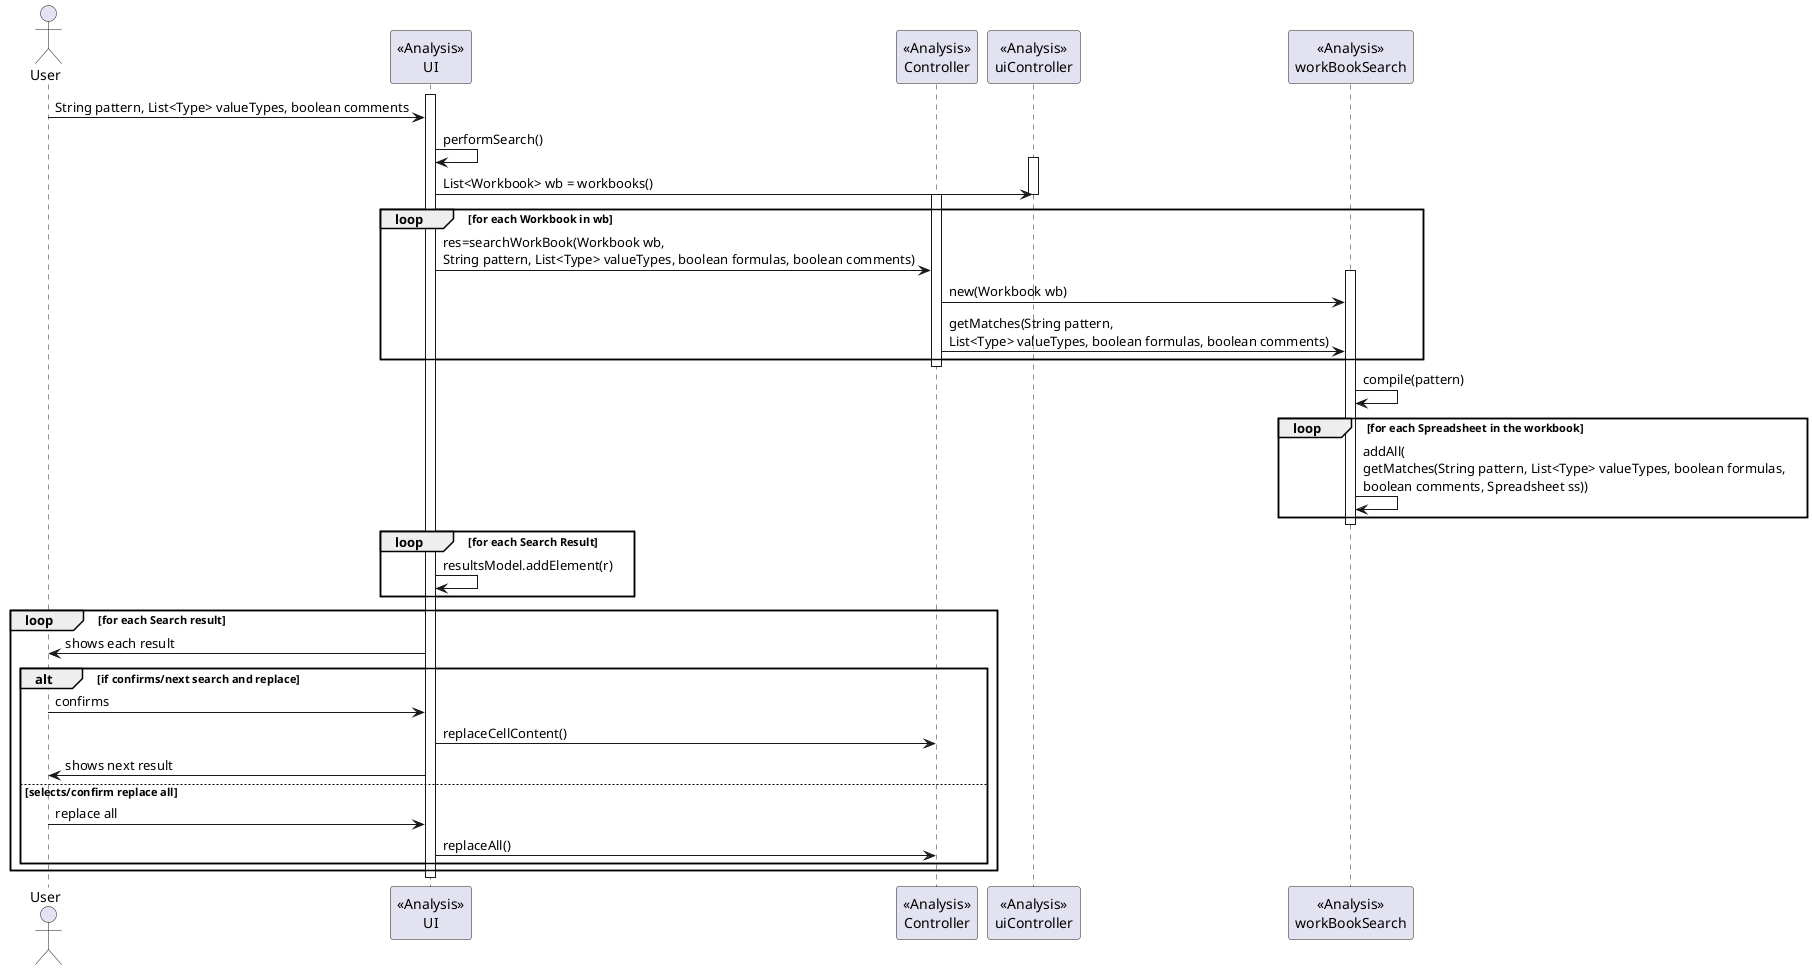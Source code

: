@startuml doc-files/core07.3_analysis.png
  actor User
  participant "<<Analysis>>\nUI" as SP
  participant "<<Analysis>>\nController" as SC
  participant "<<Analysis>>\nuiController" as UIC
  participant "<<Analysis>>\nworkBookSearch" as wbs

  activate SP
  User -> SP : String pattern, List<Type> valueTypes, boolean comments
  SP -> SP : performSearch()
  activate UIC
  SP -> UIC : List<Workbook> wb = workbooks()
  deactivate UIC

  activate SC
  loop for each Workbook in wb
  SP -> SC : res=searchWorkBook(Workbook wb,\nString pattern, List<Type> valueTypes, boolean formulas, boolean comments)
  activate wbs
  SC -> wbs : new(Workbook wb)
  SC -> wbs : getMatches(String pattern,\nList<Type> valueTypes, boolean formulas, boolean comments)
  end loop
  deactivate SC

  wbs -> wbs : compile(pattern)
  loop for each Spreadsheet in the workbook
  	wbs -> wbs : addAll(\ngetMatches(String pattern, List<Type> valueTypes, boolean formulas,\nboolean comments, Spreadsheet ss))
  end
  deactivate wbs
  loop for each Search Result
  	SP -> SP : resultsModel.addElement(r)
  end

  loop for each Search result
  User <- SP : shows each result

	alt if confirms/next search and replace
	 User -> SP : confirms
     SP -> SC : replaceCellContent()
	 User <- SP : shows next result

    else selects/confirm replace all
		User -> SP : replace all
		SP -> SC : replaceAll()
	end

  end
  deactivate SP
@enduml
